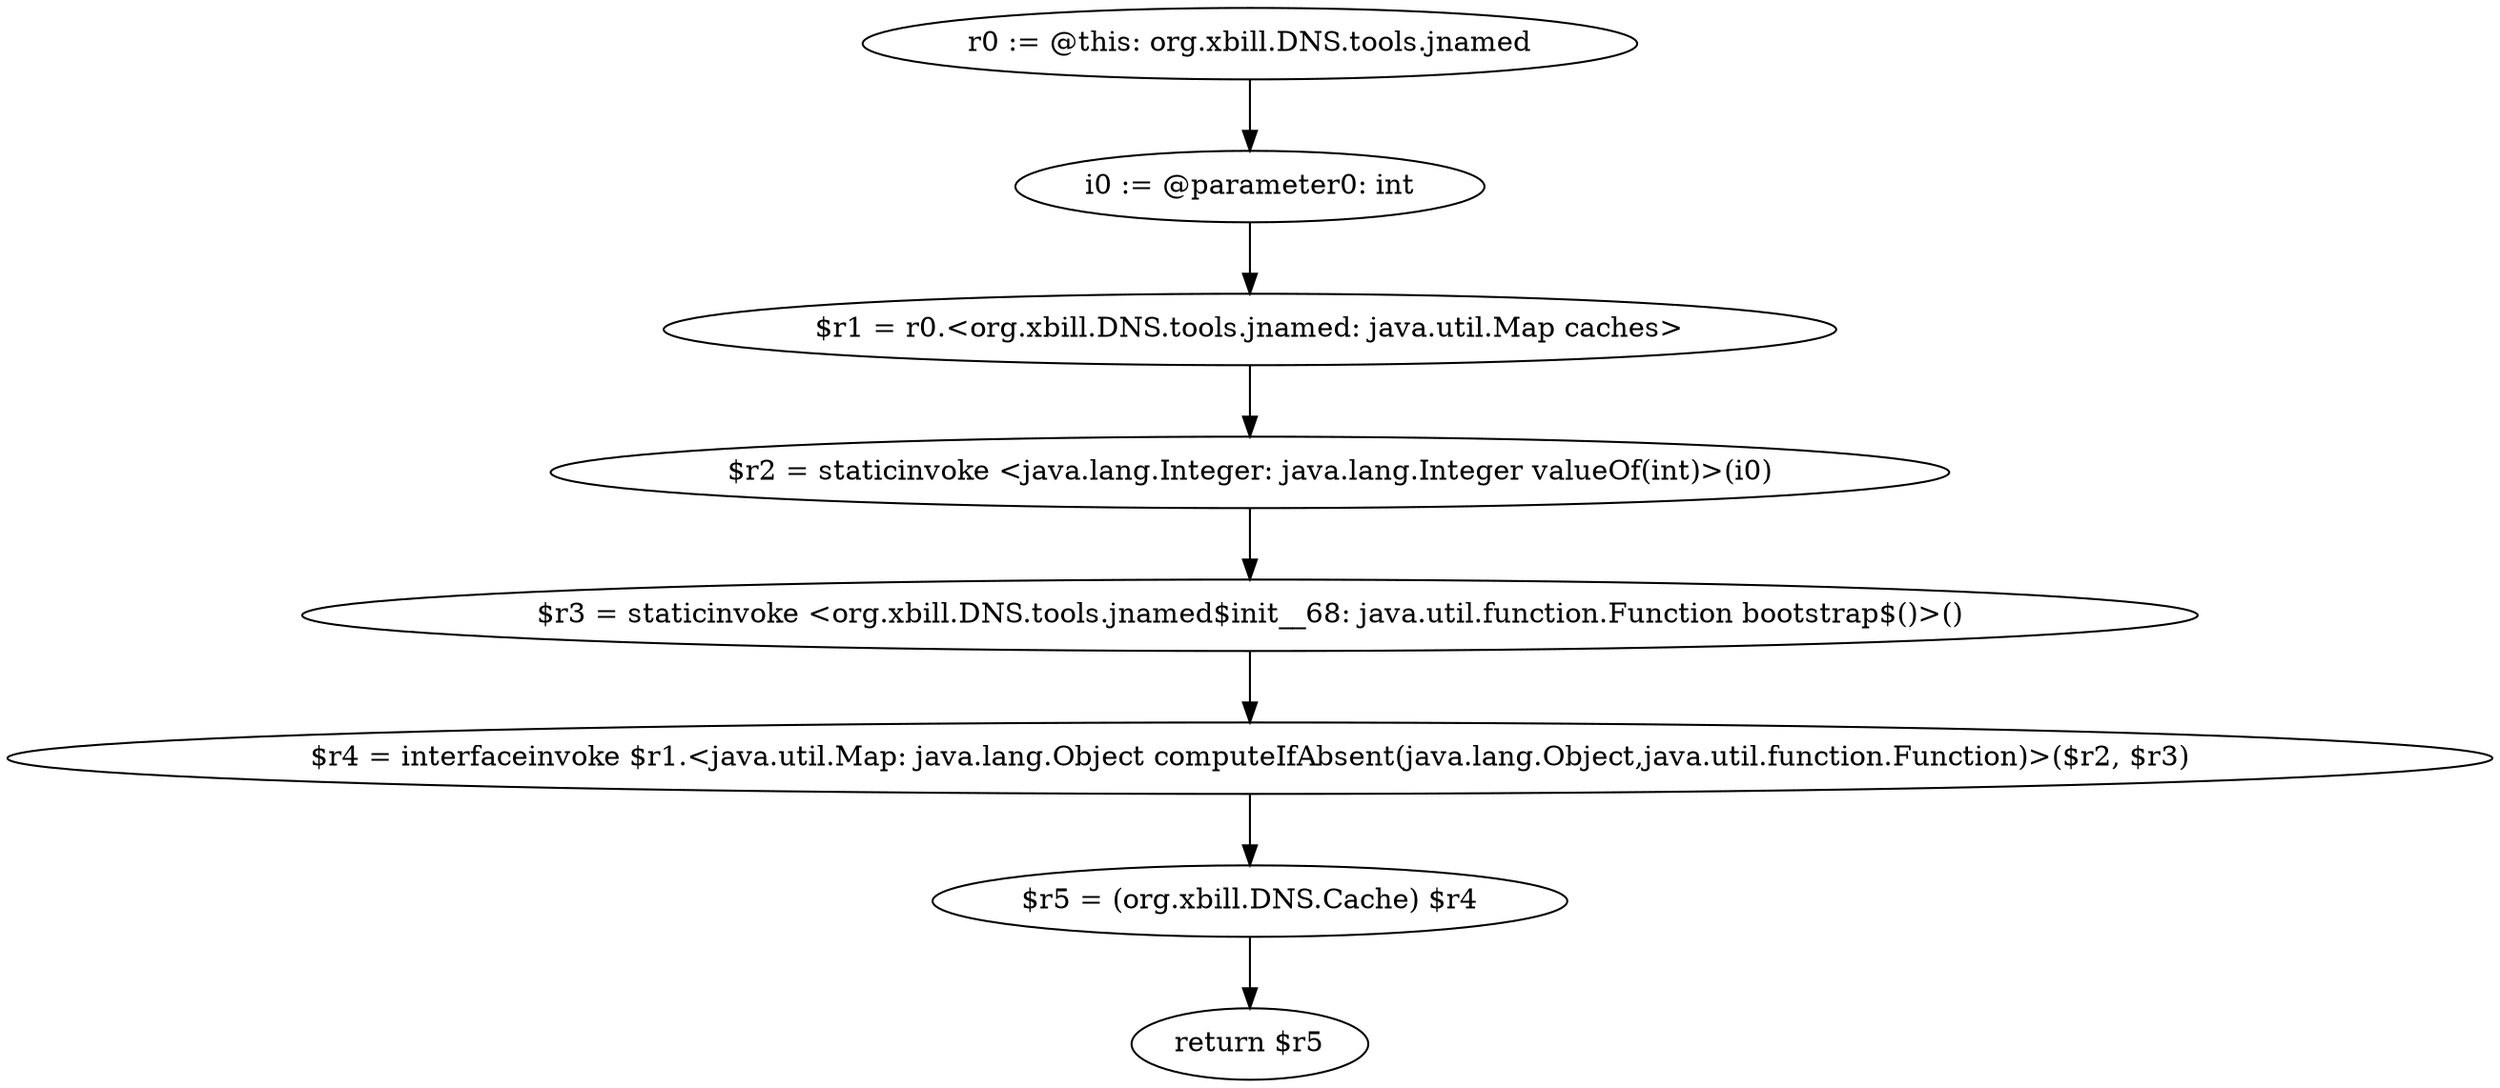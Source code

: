 digraph "unitGraph" {
    "r0 := @this: org.xbill.DNS.tools.jnamed"
    "i0 := @parameter0: int"
    "$r1 = r0.<org.xbill.DNS.tools.jnamed: java.util.Map caches>"
    "$r2 = staticinvoke <java.lang.Integer: java.lang.Integer valueOf(int)>(i0)"
    "$r3 = staticinvoke <org.xbill.DNS.tools.jnamed$init__68: java.util.function.Function bootstrap$()>()"
    "$r4 = interfaceinvoke $r1.<java.util.Map: java.lang.Object computeIfAbsent(java.lang.Object,java.util.function.Function)>($r2, $r3)"
    "$r5 = (org.xbill.DNS.Cache) $r4"
    "return $r5"
    "r0 := @this: org.xbill.DNS.tools.jnamed"->"i0 := @parameter0: int";
    "i0 := @parameter0: int"->"$r1 = r0.<org.xbill.DNS.tools.jnamed: java.util.Map caches>";
    "$r1 = r0.<org.xbill.DNS.tools.jnamed: java.util.Map caches>"->"$r2 = staticinvoke <java.lang.Integer: java.lang.Integer valueOf(int)>(i0)";
    "$r2 = staticinvoke <java.lang.Integer: java.lang.Integer valueOf(int)>(i0)"->"$r3 = staticinvoke <org.xbill.DNS.tools.jnamed$init__68: java.util.function.Function bootstrap$()>()";
    "$r3 = staticinvoke <org.xbill.DNS.tools.jnamed$init__68: java.util.function.Function bootstrap$()>()"->"$r4 = interfaceinvoke $r1.<java.util.Map: java.lang.Object computeIfAbsent(java.lang.Object,java.util.function.Function)>($r2, $r3)";
    "$r4 = interfaceinvoke $r1.<java.util.Map: java.lang.Object computeIfAbsent(java.lang.Object,java.util.function.Function)>($r2, $r3)"->"$r5 = (org.xbill.DNS.Cache) $r4";
    "$r5 = (org.xbill.DNS.Cache) $r4"->"return $r5";
}
